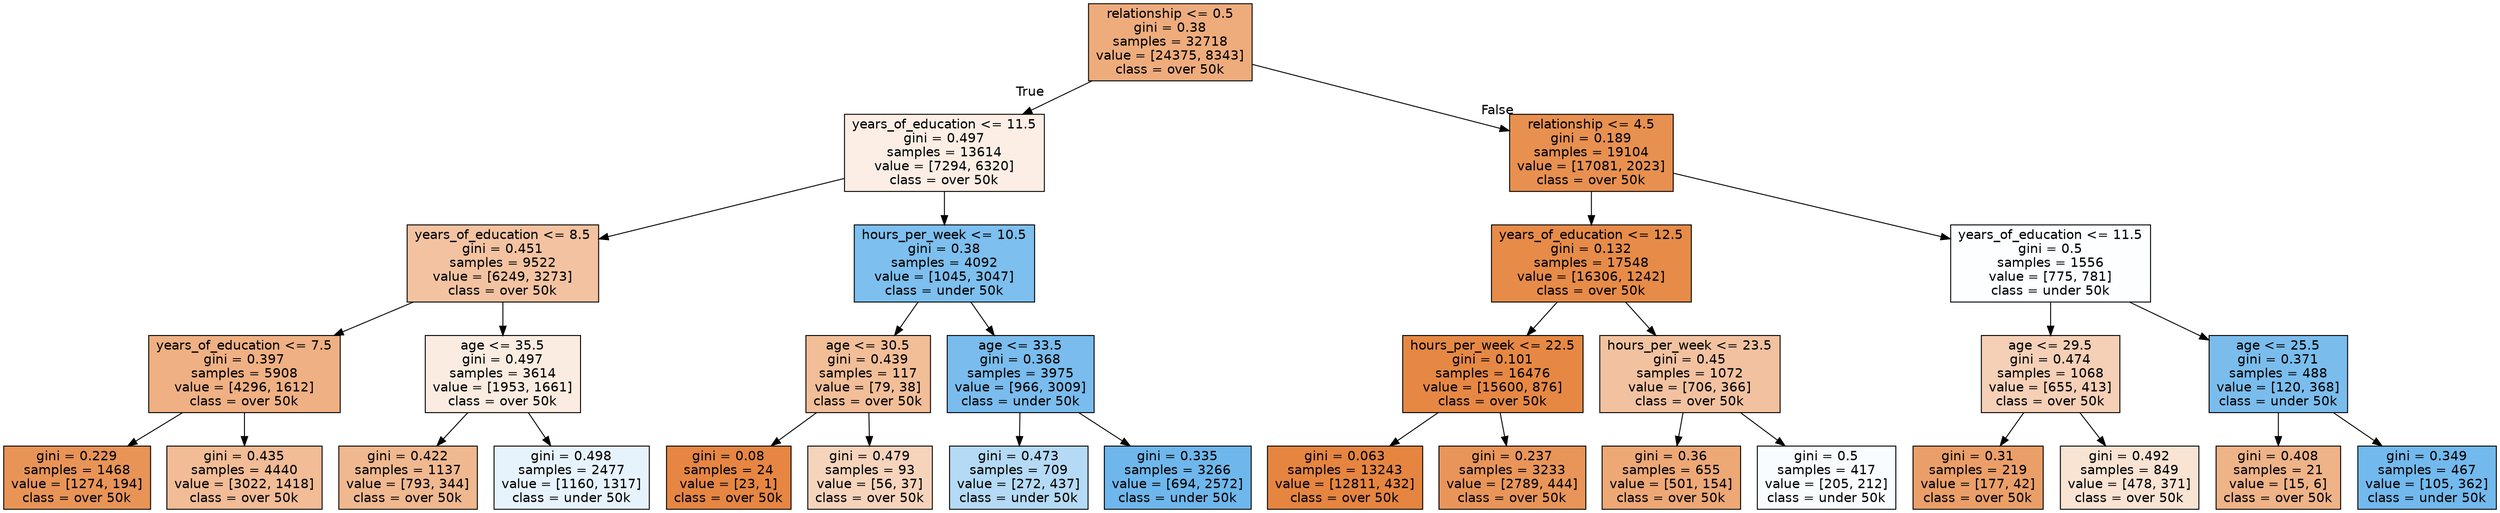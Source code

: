 digraph Tree {
node [shape=box, style="filled", color="black", fontname="helvetica"] ;
edge [fontname="helvetica"] ;
0 [label="relationship <= 0.5\ngini = 0.38\nsamples = 32718\nvalue = [24375, 8343]\nclass = over 50k", fillcolor="#eeac7d"] ;
1 [label="years_of_education <= 11.5\ngini = 0.497\nsamples = 13614\nvalue = [7294, 6320]\nclass = over 50k", fillcolor="#fceee5"] ;
0 -> 1 [labeldistance=2.5, labelangle=45, headlabel="True"] ;
2 [label="years_of_education <= 8.5\ngini = 0.451\nsamples = 9522\nvalue = [6249, 3273]\nclass = over 50k", fillcolor="#f3c3a1"] ;
1 -> 2 ;
3 [label="years_of_education <= 7.5\ngini = 0.397\nsamples = 5908\nvalue = [4296, 1612]\nclass = over 50k", fillcolor="#efb083"] ;
2 -> 3 ;
4 [label="gini = 0.229\nsamples = 1468\nvalue = [1274, 194]\nclass = over 50k", fillcolor="#e99457"] ;
3 -> 4 ;
5 [label="gini = 0.435\nsamples = 4440\nvalue = [3022, 1418]\nclass = over 50k", fillcolor="#f1bc96"] ;
3 -> 5 ;
6 [label="age <= 35.5\ngini = 0.497\nsamples = 3614\nvalue = [1953, 1661]\nclass = over 50k", fillcolor="#fbece1"] ;
2 -> 6 ;
7 [label="gini = 0.422\nsamples = 1137\nvalue = [793, 344]\nclass = over 50k", fillcolor="#f0b88f"] ;
6 -> 7 ;
8 [label="gini = 0.498\nsamples = 2477\nvalue = [1160, 1317]\nclass = under 50k", fillcolor="#e7f3fc"] ;
6 -> 8 ;
9 [label="hours_per_week <= 10.5\ngini = 0.38\nsamples = 4092\nvalue = [1045, 3047]\nclass = under 50k", fillcolor="#7dbfee"] ;
1 -> 9 ;
10 [label="age <= 30.5\ngini = 0.439\nsamples = 117\nvalue = [79, 38]\nclass = over 50k", fillcolor="#f2be98"] ;
9 -> 10 ;
11 [label="gini = 0.08\nsamples = 24\nvalue = [23, 1]\nclass = over 50k", fillcolor="#e68642"] ;
10 -> 11 ;
12 [label="gini = 0.479\nsamples = 93\nvalue = [56, 37]\nclass = over 50k", fillcolor="#f6d4bc"] ;
10 -> 12 ;
13 [label="age <= 33.5\ngini = 0.368\nsamples = 3975\nvalue = [966, 3009]\nclass = under 50k", fillcolor="#79bced"] ;
9 -> 13 ;
14 [label="gini = 0.473\nsamples = 709\nvalue = [272, 437]\nclass = under 50k", fillcolor="#b4daf5"] ;
13 -> 14 ;
15 [label="gini = 0.335\nsamples = 3266\nvalue = [694, 2572]\nclass = under 50k", fillcolor="#6eb7ec"] ;
13 -> 15 ;
16 [label="relationship <= 4.5\ngini = 0.189\nsamples = 19104\nvalue = [17081, 2023]\nclass = over 50k", fillcolor="#e89050"] ;
0 -> 16 [labeldistance=2.5, labelangle=-45, headlabel="False"] ;
17 [label="years_of_education <= 12.5\ngini = 0.132\nsamples = 17548\nvalue = [16306, 1242]\nclass = over 50k", fillcolor="#e78b48"] ;
16 -> 17 ;
18 [label="hours_per_week <= 22.5\ngini = 0.101\nsamples = 16476\nvalue = [15600, 876]\nclass = over 50k", fillcolor="#e68844"] ;
17 -> 18 ;
19 [label="gini = 0.063\nsamples = 13243\nvalue = [12811, 432]\nclass = over 50k", fillcolor="#e68540"] ;
18 -> 19 ;
20 [label="gini = 0.237\nsamples = 3233\nvalue = [2789, 444]\nclass = over 50k", fillcolor="#e99559"] ;
18 -> 20 ;
21 [label="hours_per_week <= 23.5\ngini = 0.45\nsamples = 1072\nvalue = [706, 366]\nclass = over 50k", fillcolor="#f2c2a0"] ;
17 -> 21 ;
22 [label="gini = 0.36\nsamples = 655\nvalue = [501, 154]\nclass = over 50k", fillcolor="#eda876"] ;
21 -> 22 ;
23 [label="gini = 0.5\nsamples = 417\nvalue = [205, 212]\nclass = under 50k", fillcolor="#f8fcfe"] ;
21 -> 23 ;
24 [label="years_of_education <= 11.5\ngini = 0.5\nsamples = 1556\nvalue = [775, 781]\nclass = under 50k", fillcolor="#fdfeff"] ;
16 -> 24 ;
25 [label="age <= 29.5\ngini = 0.474\nsamples = 1068\nvalue = [655, 413]\nclass = over 50k", fillcolor="#f5d0b6"] ;
24 -> 25 ;
26 [label="gini = 0.31\nsamples = 219\nvalue = [177, 42]\nclass = over 50k", fillcolor="#eb9f68"] ;
25 -> 26 ;
27 [label="gini = 0.492\nsamples = 849\nvalue = [478, 371]\nclass = over 50k", fillcolor="#f9e3d3"] ;
25 -> 27 ;
28 [label="age <= 25.5\ngini = 0.371\nsamples = 488\nvalue = [120, 368]\nclass = under 50k", fillcolor="#7abded"] ;
24 -> 28 ;
29 [label="gini = 0.408\nsamples = 21\nvalue = [15, 6]\nclass = over 50k", fillcolor="#efb388"] ;
28 -> 29 ;
30 [label="gini = 0.349\nsamples = 467\nvalue = [105, 362]\nclass = under 50k", fillcolor="#72b9ed"] ;
28 -> 30 ;
}